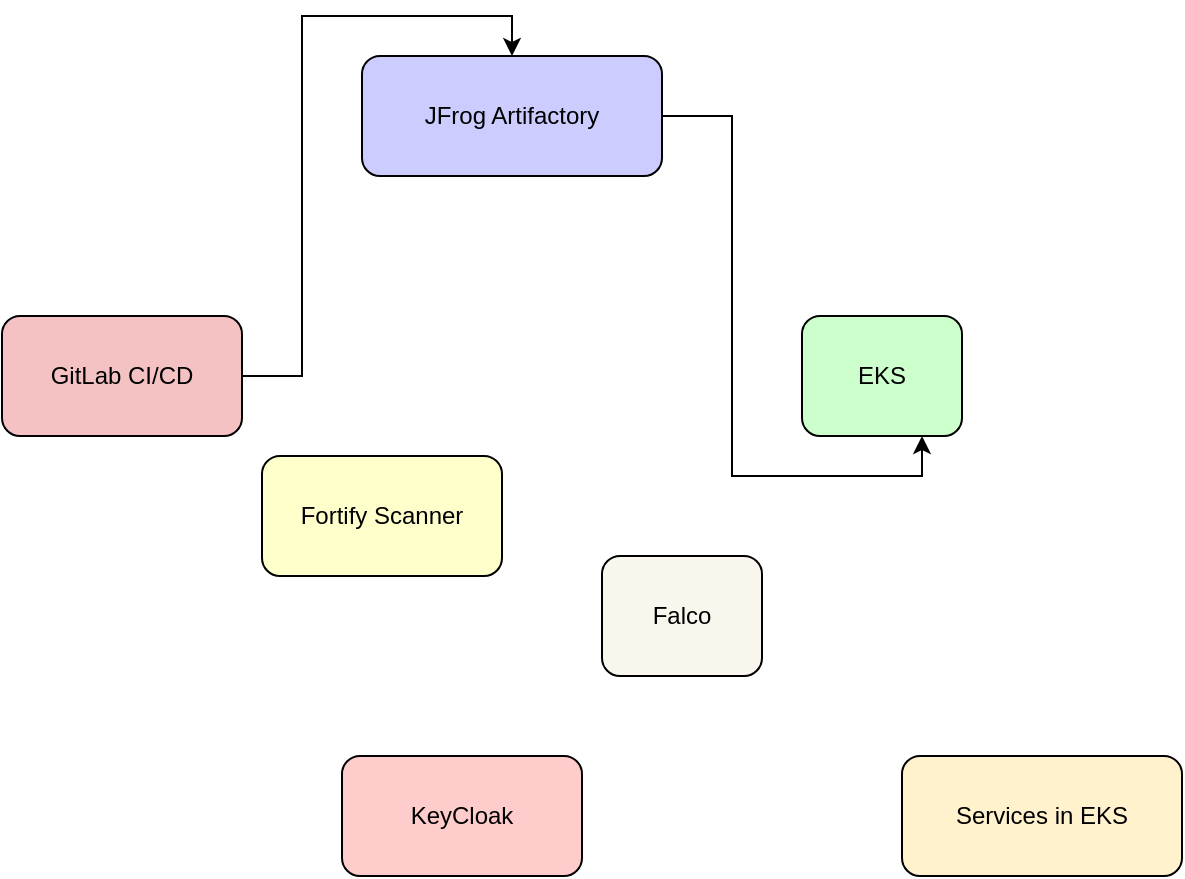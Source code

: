 <?xml version="1.0" encoding="UTF-8"?>
<mxfile version="16.0.2" type="device">
    <diagram id="Integration Overview Diagram" name="Page-1">
        <mxGraphModel dx="1422" dy="794" grid="1" gridSize="10" guides="1" tooltips="1" connect="1" arrows="1" fold="1" page="1" pageScale="1" pageWidth="827" pageHeight="1169" math="0" shadow="0">
            <root>
                <mxCell id="0"/>
                <mxCell id="1" parent="0"/>
                <mxCell id="2" value="GitLab CI/CD" style="rounded=1;whiteSpace=wrap;html=1;fillColor=#f4c2c2;" vertex="1" parent="1">
                    <mxGeometry x="50" y="180" width="120" height="60" as="geometry"/>
                </mxCell>
                <mxCell id="3" value="JFrog Artifactory" style="rounded=1;whiteSpace=wrap;html=1;fillColor=#ccccff;" vertex="1" parent="1">
                    <mxGeometry x="230" y="50" width="150" height="60" as="geometry"/>
                </mxCell>
                <mxCell id="4" value="EKS" style="rounded=1;whiteSpace=wrap;html=1;fillColor=#ccffcc;" vertex="1" parent="1">
                    <mxGeometry x="450" y="180" width="80" height="60" as="geometry"/>
                </mxCell>
                <mxCell id="5" value="Fortify Scanner" style="rounded=1;whiteSpace=wrap;html=1;fillColor=#ffffcc;" vertex="1" parent="1">
                    <mxGeometry x="180" y="250" width="120" height="60" as="geometry"/>
                </mxCell>
                <mxCell id="6" value="Falco" style="rounded=1;whiteSpace=wrap;html=1;fillColor=#f9f7ed;" vertex="1" parent="1">
                    <mxGeometry x="350" y="300" width="80" height="60" as="geometry"/>
                </mxCell>
                <mxCell id="7" value="KeyCloak" style="rounded=1;whiteSpace=wrap;html=1;fillColor=#ffcccc;" vertex="1" parent="1">
                    <mxGeometry x="220" y="400" width="120" height="60" as="geometry"/>
                </mxCell>
                <mxCell id="8" value="Services in EKS" style="rounded=1;whiteSpace=wrap;html=1;fillColor=#fff2cc;" vertex="1" parent="1">
                    <mxGeometry x="500" y="400" width="140" height="60" as="geometry"/>
                </mxCell>
                <mxCell id="9" value="" style="edgeStyle=orthogonalEdgeStyle;rounded=0;orthogonalLoop=1;jettySize=auto;html=1;entryX=0.5;entryY=0;entryDx=0;entryDy=0;" edge="1" parent="1" source="2" target="3">
                    <mxGeometry relative="1" as="geometry"/>
                </mxCell>
                <mxCell id="10" value="" style="edgeStyle=orthogonalEdgeStyle;rounded=0;orthogonalLoop=1;jettySize=auto;html=1;entryX=0.75;entryY=1;entryDx=0;entryDy=0;" edge="1" parent="1" source="3" target="4">
                    <mxGeometry relative="1" as="geometry"/>
                </mxCell>
                <!-- Additional edges and labels can be defined here in a similar manner -->
            </root>
        </mxGraphModel>
    </diagram>
</mxfile>

